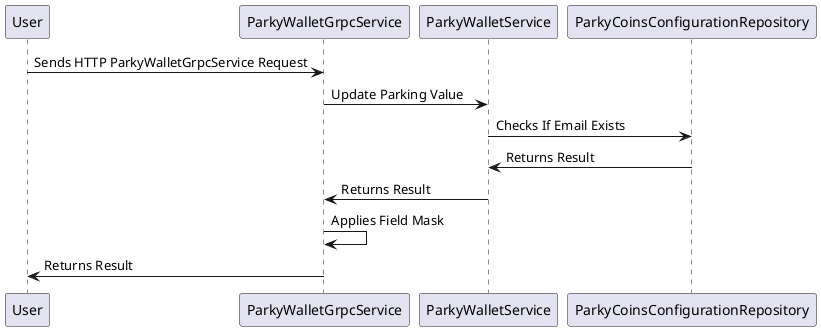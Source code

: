 @startuml updateParkingValue
User -> ParkyWalletGrpcService: Sends HTTP ParkyWalletGrpcService Request
ParkyWalletGrpcService -> ParkyWalletService: Update Parking Value
ParkyWalletService -> ParkyCoinsConfigurationRepository: Checks If Email Exists
ParkyWalletService <- ParkyCoinsConfigurationRepository: Returns Result
ParkyWalletGrpcService <- ParkyWalletService: Returns Result
ParkyWalletGrpcService -> ParkyWalletGrpcService: Applies Field Mask
User <- ParkyWalletGrpcService: Returns Result
@enduml